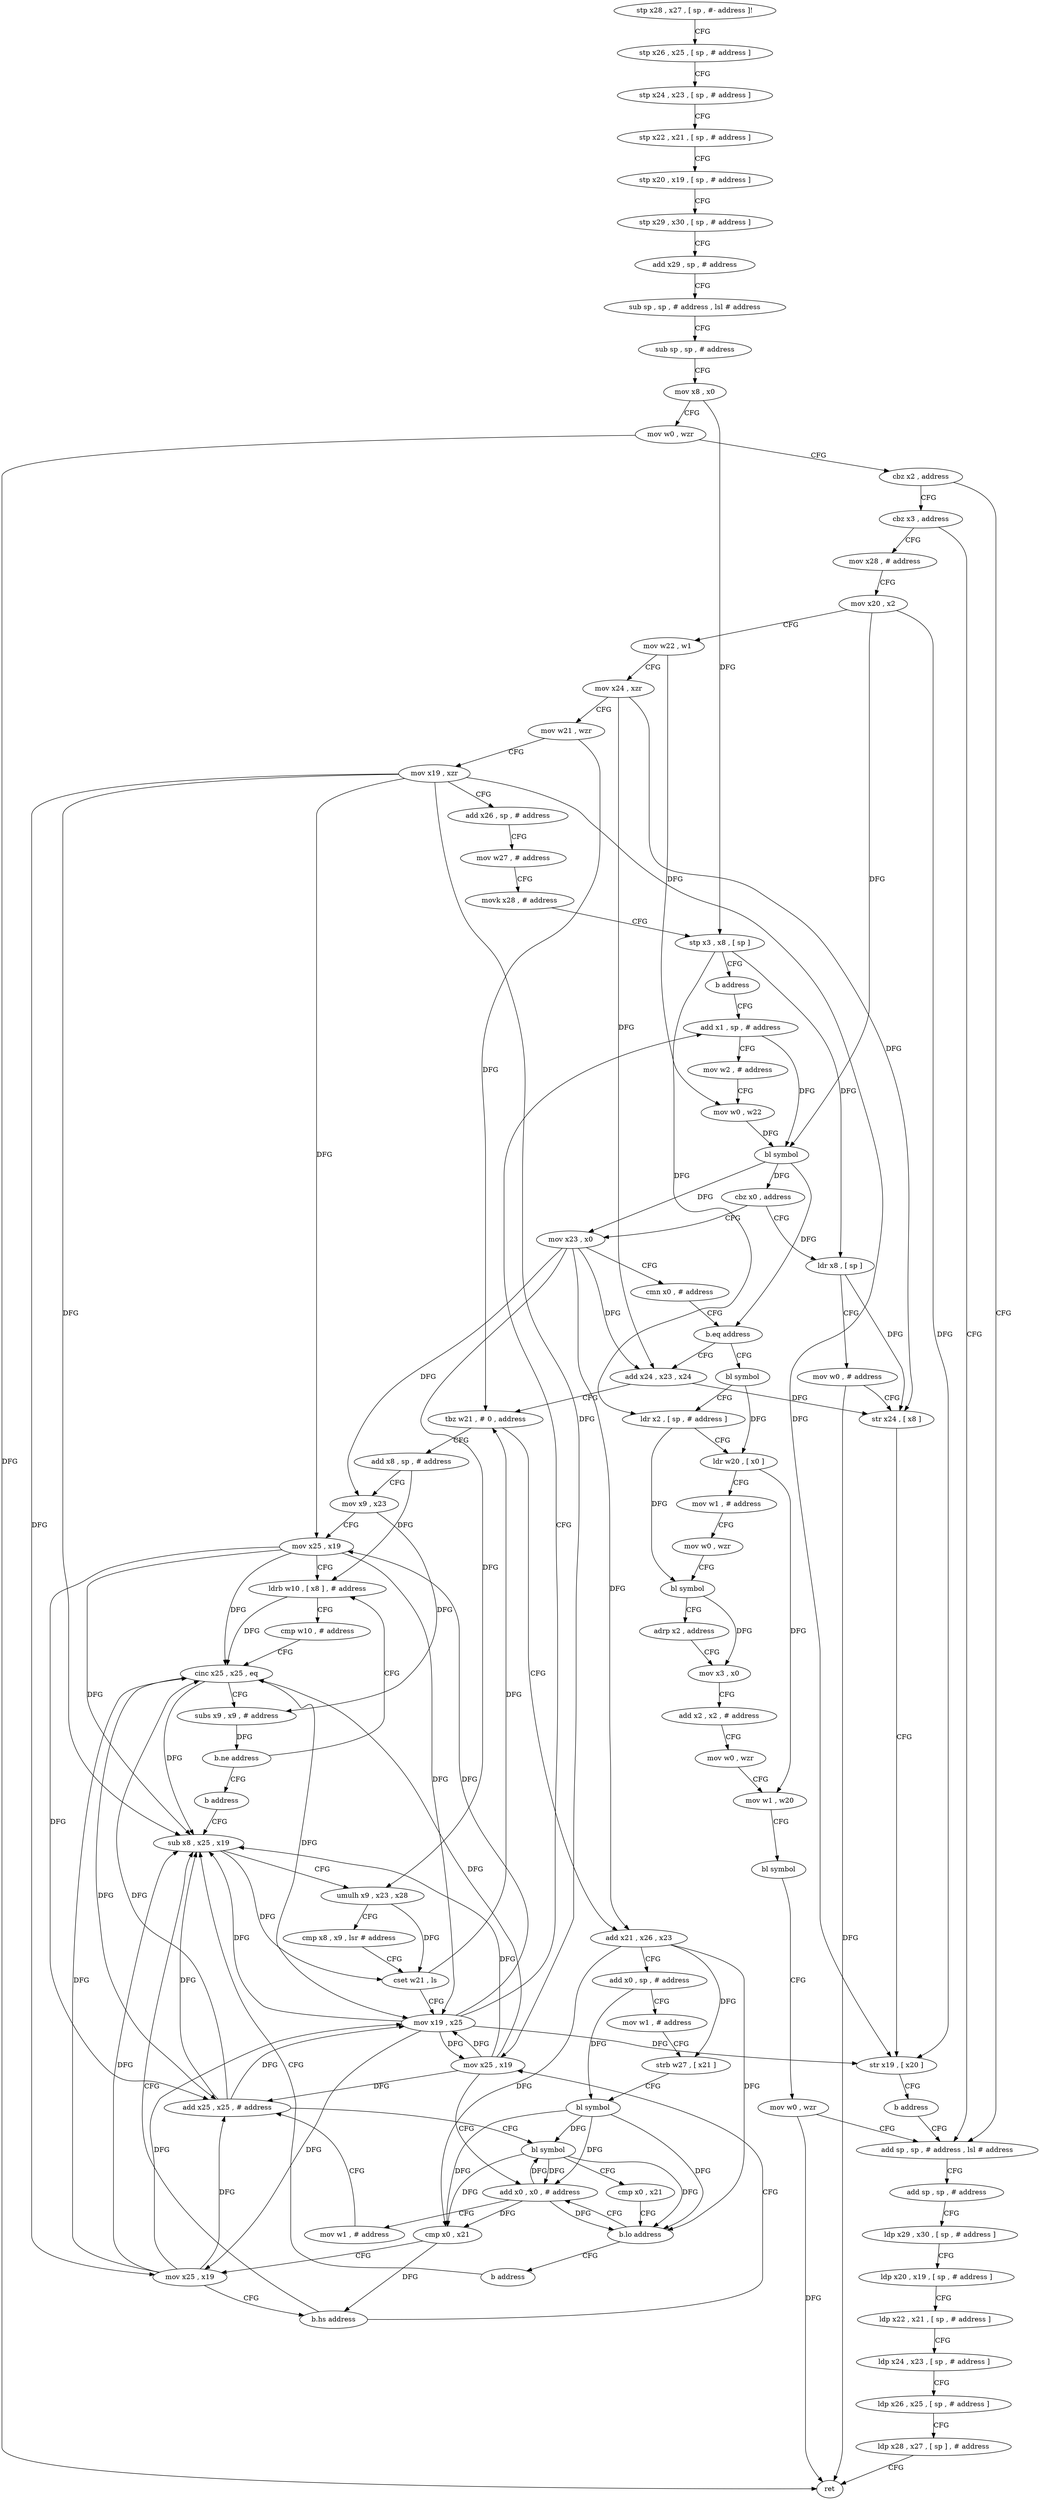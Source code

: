 digraph "func" {
"4207112" [label = "stp x28 , x27 , [ sp , #- address ]!" ]
"4207116" [label = "stp x26 , x25 , [ sp , # address ]" ]
"4207120" [label = "stp x24 , x23 , [ sp , # address ]" ]
"4207124" [label = "stp x22 , x21 , [ sp , # address ]" ]
"4207128" [label = "stp x20 , x19 , [ sp , # address ]" ]
"4207132" [label = "stp x29 , x30 , [ sp , # address ]" ]
"4207136" [label = "add x29 , sp , # address" ]
"4207140" [label = "sub sp , sp , # address , lsl # address" ]
"4207144" [label = "sub sp , sp , # address" ]
"4207148" [label = "mov x8 , x0" ]
"4207152" [label = "mov w0 , wzr" ]
"4207156" [label = "cbz x2 , address" ]
"4207440" [label = "add sp , sp , # address , lsl # address" ]
"4207160" [label = "cbz x3 , address" ]
"4207444" [label = "add sp , sp , # address" ]
"4207448" [label = "ldp x29 , x30 , [ sp , # address ]" ]
"4207452" [label = "ldp x20 , x19 , [ sp , # address ]" ]
"4207456" [label = "ldp x22 , x21 , [ sp , # address ]" ]
"4207460" [label = "ldp x24 , x23 , [ sp , # address ]" ]
"4207464" [label = "ldp x26 , x25 , [ sp , # address ]" ]
"4207468" [label = "ldp x28 , x27 , [ sp ] , # address" ]
"4207472" [label = "ret" ]
"4207164" [label = "mov x28 , # address" ]
"4207168" [label = "mov x20 , x2" ]
"4207172" [label = "mov w22 , w1" ]
"4207176" [label = "mov x24 , xzr" ]
"4207180" [label = "mov w21 , wzr" ]
"4207184" [label = "mov x19 , xzr" ]
"4207188" [label = "add x26 , sp , # address" ]
"4207192" [label = "mov w27 , # address" ]
"4207196" [label = "movk x28 , # address" ]
"4207200" [label = "stp x3 , x8 , [ sp ]" ]
"4207204" [label = "b address" ]
"4207228" [label = "add x1 , sp , # address" ]
"4207232" [label = "mov w2 , # address" ]
"4207236" [label = "mov w0 , w22" ]
"4207240" [label = "bl symbol" ]
"4207244" [label = "cbz x0 , address" ]
"4207368" [label = "ldr x8 , [ sp ]" ]
"4207248" [label = "mov x23 , x0" ]
"4207372" [label = "mov w0 , # address" ]
"4207376" [label = "str x24 , [ x8 ]" ]
"4207380" [label = "str x19 , [ x20 ]" ]
"4207384" [label = "b address" ]
"4207252" [label = "cmn x0 , # address" ]
"4207256" [label = "b.eq address" ]
"4207388" [label = "bl symbol" ]
"4207260" [label = "add x24 , x23 , x24" ]
"4207392" [label = "ldr x2 , [ sp , # address ]" ]
"4207396" [label = "ldr w20 , [ x0 ]" ]
"4207400" [label = "mov w1 , # address" ]
"4207404" [label = "mov w0 , wzr" ]
"4207408" [label = "bl symbol" ]
"4207412" [label = "adrp x2 , address" ]
"4207416" [label = "mov x3 , x0" ]
"4207420" [label = "add x2 , x2 , # address" ]
"4207424" [label = "mov w0 , wzr" ]
"4207428" [label = "mov w1 , w20" ]
"4207432" [label = "bl symbol" ]
"4207436" [label = "mov w0 , wzr" ]
"4207264" [label = "tbz w21 , # 0 , address" ]
"4207332" [label = "add x8 , sp , # address" ]
"4207268" [label = "add x21 , x26 , x23" ]
"4207336" [label = "mov x9 , x23" ]
"4207340" [label = "mov x25 , x19" ]
"4207344" [label = "ldrb w10 , [ x8 ] , # address" ]
"4207272" [label = "add x0 , sp , # address" ]
"4207276" [label = "mov w1 , # address" ]
"4207280" [label = "strb w27 , [ x21 ]" ]
"4207284" [label = "bl symbol" ]
"4207288" [label = "cmp x0 , x21" ]
"4207292" [label = "mov x25 , x19" ]
"4207296" [label = "b.hs address" ]
"4207208" [label = "sub x8 , x25 , x19" ]
"4207300" [label = "mov x25 , x19" ]
"4207348" [label = "cmp w10 , # address" ]
"4207352" [label = "cinc x25 , x25 , eq" ]
"4207356" [label = "subs x9 , x9 , # address" ]
"4207360" [label = "b.ne address" ]
"4207364" [label = "b address" ]
"4207212" [label = "umulh x9 , x23 , x28" ]
"4207216" [label = "cmp x8 , x9 , lsr # address" ]
"4207220" [label = "cset w21 , ls" ]
"4207224" [label = "mov x19 , x25" ]
"4207304" [label = "add x0 , x0 , # address" ]
"4207308" [label = "mov w1 , # address" ]
"4207312" [label = "add x25 , x25 , # address" ]
"4207316" [label = "bl symbol" ]
"4207320" [label = "cmp x0 , x21" ]
"4207324" [label = "b.lo address" ]
"4207328" [label = "b address" ]
"4207112" -> "4207116" [ label = "CFG" ]
"4207116" -> "4207120" [ label = "CFG" ]
"4207120" -> "4207124" [ label = "CFG" ]
"4207124" -> "4207128" [ label = "CFG" ]
"4207128" -> "4207132" [ label = "CFG" ]
"4207132" -> "4207136" [ label = "CFG" ]
"4207136" -> "4207140" [ label = "CFG" ]
"4207140" -> "4207144" [ label = "CFG" ]
"4207144" -> "4207148" [ label = "CFG" ]
"4207148" -> "4207152" [ label = "CFG" ]
"4207148" -> "4207200" [ label = "DFG" ]
"4207152" -> "4207156" [ label = "CFG" ]
"4207152" -> "4207472" [ label = "DFG" ]
"4207156" -> "4207440" [ label = "CFG" ]
"4207156" -> "4207160" [ label = "CFG" ]
"4207440" -> "4207444" [ label = "CFG" ]
"4207160" -> "4207440" [ label = "CFG" ]
"4207160" -> "4207164" [ label = "CFG" ]
"4207444" -> "4207448" [ label = "CFG" ]
"4207448" -> "4207452" [ label = "CFG" ]
"4207452" -> "4207456" [ label = "CFG" ]
"4207456" -> "4207460" [ label = "CFG" ]
"4207460" -> "4207464" [ label = "CFG" ]
"4207464" -> "4207468" [ label = "CFG" ]
"4207468" -> "4207472" [ label = "CFG" ]
"4207164" -> "4207168" [ label = "CFG" ]
"4207168" -> "4207172" [ label = "CFG" ]
"4207168" -> "4207240" [ label = "DFG" ]
"4207168" -> "4207380" [ label = "DFG" ]
"4207172" -> "4207176" [ label = "CFG" ]
"4207172" -> "4207236" [ label = "DFG" ]
"4207176" -> "4207180" [ label = "CFG" ]
"4207176" -> "4207376" [ label = "DFG" ]
"4207176" -> "4207260" [ label = "DFG" ]
"4207180" -> "4207184" [ label = "CFG" ]
"4207180" -> "4207264" [ label = "DFG" ]
"4207184" -> "4207188" [ label = "CFG" ]
"4207184" -> "4207380" [ label = "DFG" ]
"4207184" -> "4207340" [ label = "DFG" ]
"4207184" -> "4207292" [ label = "DFG" ]
"4207184" -> "4207208" [ label = "DFG" ]
"4207184" -> "4207300" [ label = "DFG" ]
"4207188" -> "4207192" [ label = "CFG" ]
"4207192" -> "4207196" [ label = "CFG" ]
"4207196" -> "4207200" [ label = "CFG" ]
"4207200" -> "4207204" [ label = "CFG" ]
"4207200" -> "4207368" [ label = "DFG" ]
"4207200" -> "4207392" [ label = "DFG" ]
"4207204" -> "4207228" [ label = "CFG" ]
"4207228" -> "4207232" [ label = "CFG" ]
"4207228" -> "4207240" [ label = "DFG" ]
"4207232" -> "4207236" [ label = "CFG" ]
"4207236" -> "4207240" [ label = "DFG" ]
"4207240" -> "4207244" [ label = "DFG" ]
"4207240" -> "4207248" [ label = "DFG" ]
"4207240" -> "4207256" [ label = "DFG" ]
"4207244" -> "4207368" [ label = "CFG" ]
"4207244" -> "4207248" [ label = "CFG" ]
"4207368" -> "4207372" [ label = "CFG" ]
"4207368" -> "4207376" [ label = "DFG" ]
"4207248" -> "4207252" [ label = "CFG" ]
"4207248" -> "4207260" [ label = "DFG" ]
"4207248" -> "4207336" [ label = "DFG" ]
"4207248" -> "4207268" [ label = "DFG" ]
"4207248" -> "4207212" [ label = "DFG" ]
"4207372" -> "4207376" [ label = "CFG" ]
"4207372" -> "4207472" [ label = "DFG" ]
"4207376" -> "4207380" [ label = "CFG" ]
"4207380" -> "4207384" [ label = "CFG" ]
"4207384" -> "4207440" [ label = "CFG" ]
"4207252" -> "4207256" [ label = "CFG" ]
"4207256" -> "4207388" [ label = "CFG" ]
"4207256" -> "4207260" [ label = "CFG" ]
"4207388" -> "4207392" [ label = "CFG" ]
"4207388" -> "4207396" [ label = "DFG" ]
"4207260" -> "4207264" [ label = "CFG" ]
"4207260" -> "4207376" [ label = "DFG" ]
"4207392" -> "4207396" [ label = "CFG" ]
"4207392" -> "4207408" [ label = "DFG" ]
"4207396" -> "4207400" [ label = "CFG" ]
"4207396" -> "4207428" [ label = "DFG" ]
"4207400" -> "4207404" [ label = "CFG" ]
"4207404" -> "4207408" [ label = "CFG" ]
"4207408" -> "4207412" [ label = "CFG" ]
"4207408" -> "4207416" [ label = "DFG" ]
"4207412" -> "4207416" [ label = "CFG" ]
"4207416" -> "4207420" [ label = "CFG" ]
"4207420" -> "4207424" [ label = "CFG" ]
"4207424" -> "4207428" [ label = "CFG" ]
"4207428" -> "4207432" [ label = "CFG" ]
"4207432" -> "4207436" [ label = "CFG" ]
"4207436" -> "4207440" [ label = "CFG" ]
"4207436" -> "4207472" [ label = "DFG" ]
"4207264" -> "4207332" [ label = "CFG" ]
"4207264" -> "4207268" [ label = "CFG" ]
"4207332" -> "4207336" [ label = "CFG" ]
"4207332" -> "4207344" [ label = "DFG" ]
"4207268" -> "4207272" [ label = "CFG" ]
"4207268" -> "4207280" [ label = "DFG" ]
"4207268" -> "4207288" [ label = "DFG" ]
"4207268" -> "4207324" [ label = "DFG" ]
"4207336" -> "4207340" [ label = "CFG" ]
"4207336" -> "4207356" [ label = "DFG" ]
"4207340" -> "4207344" [ label = "CFG" ]
"4207340" -> "4207208" [ label = "DFG" ]
"4207340" -> "4207352" [ label = "DFG" ]
"4207340" -> "4207312" [ label = "DFG" ]
"4207340" -> "4207224" [ label = "DFG" ]
"4207344" -> "4207348" [ label = "CFG" ]
"4207344" -> "4207352" [ label = "DFG" ]
"4207272" -> "4207276" [ label = "CFG" ]
"4207272" -> "4207284" [ label = "DFG" ]
"4207276" -> "4207280" [ label = "CFG" ]
"4207280" -> "4207284" [ label = "CFG" ]
"4207284" -> "4207288" [ label = "DFG" ]
"4207284" -> "4207304" [ label = "DFG" ]
"4207284" -> "4207316" [ label = "DFG" ]
"4207284" -> "4207324" [ label = "DFG" ]
"4207288" -> "4207292" [ label = "CFG" ]
"4207288" -> "4207296" [ label = "DFG" ]
"4207292" -> "4207296" [ label = "CFG" ]
"4207292" -> "4207208" [ label = "DFG" ]
"4207292" -> "4207352" [ label = "DFG" ]
"4207292" -> "4207312" [ label = "DFG" ]
"4207292" -> "4207224" [ label = "DFG" ]
"4207296" -> "4207208" [ label = "CFG" ]
"4207296" -> "4207300" [ label = "CFG" ]
"4207208" -> "4207212" [ label = "CFG" ]
"4207208" -> "4207220" [ label = "DFG" ]
"4207300" -> "4207304" [ label = "CFG" ]
"4207300" -> "4207208" [ label = "DFG" ]
"4207300" -> "4207352" [ label = "DFG" ]
"4207300" -> "4207312" [ label = "DFG" ]
"4207300" -> "4207224" [ label = "DFG" ]
"4207348" -> "4207352" [ label = "CFG" ]
"4207352" -> "4207356" [ label = "CFG" ]
"4207352" -> "4207208" [ label = "DFG" ]
"4207352" -> "4207312" [ label = "DFG" ]
"4207352" -> "4207224" [ label = "DFG" ]
"4207356" -> "4207360" [ label = "DFG" ]
"4207360" -> "4207344" [ label = "CFG" ]
"4207360" -> "4207364" [ label = "CFG" ]
"4207364" -> "4207208" [ label = "CFG" ]
"4207212" -> "4207216" [ label = "CFG" ]
"4207212" -> "4207220" [ label = "DFG" ]
"4207216" -> "4207220" [ label = "CFG" ]
"4207220" -> "4207224" [ label = "CFG" ]
"4207220" -> "4207264" [ label = "DFG" ]
"4207224" -> "4207228" [ label = "CFG" ]
"4207224" -> "4207380" [ label = "DFG" ]
"4207224" -> "4207340" [ label = "DFG" ]
"4207224" -> "4207292" [ label = "DFG" ]
"4207224" -> "4207208" [ label = "DFG" ]
"4207224" -> "4207300" [ label = "DFG" ]
"4207304" -> "4207308" [ label = "CFG" ]
"4207304" -> "4207288" [ label = "DFG" ]
"4207304" -> "4207316" [ label = "DFG" ]
"4207304" -> "4207324" [ label = "DFG" ]
"4207308" -> "4207312" [ label = "CFG" ]
"4207312" -> "4207316" [ label = "CFG" ]
"4207312" -> "4207352" [ label = "DFG" ]
"4207312" -> "4207208" [ label = "DFG" ]
"4207312" -> "4207224" [ label = "DFG" ]
"4207316" -> "4207320" [ label = "CFG" ]
"4207316" -> "4207304" [ label = "DFG" ]
"4207316" -> "4207288" [ label = "DFG" ]
"4207316" -> "4207324" [ label = "DFG" ]
"4207320" -> "4207324" [ label = "CFG" ]
"4207324" -> "4207304" [ label = "CFG" ]
"4207324" -> "4207328" [ label = "CFG" ]
"4207328" -> "4207208" [ label = "CFG" ]
}
